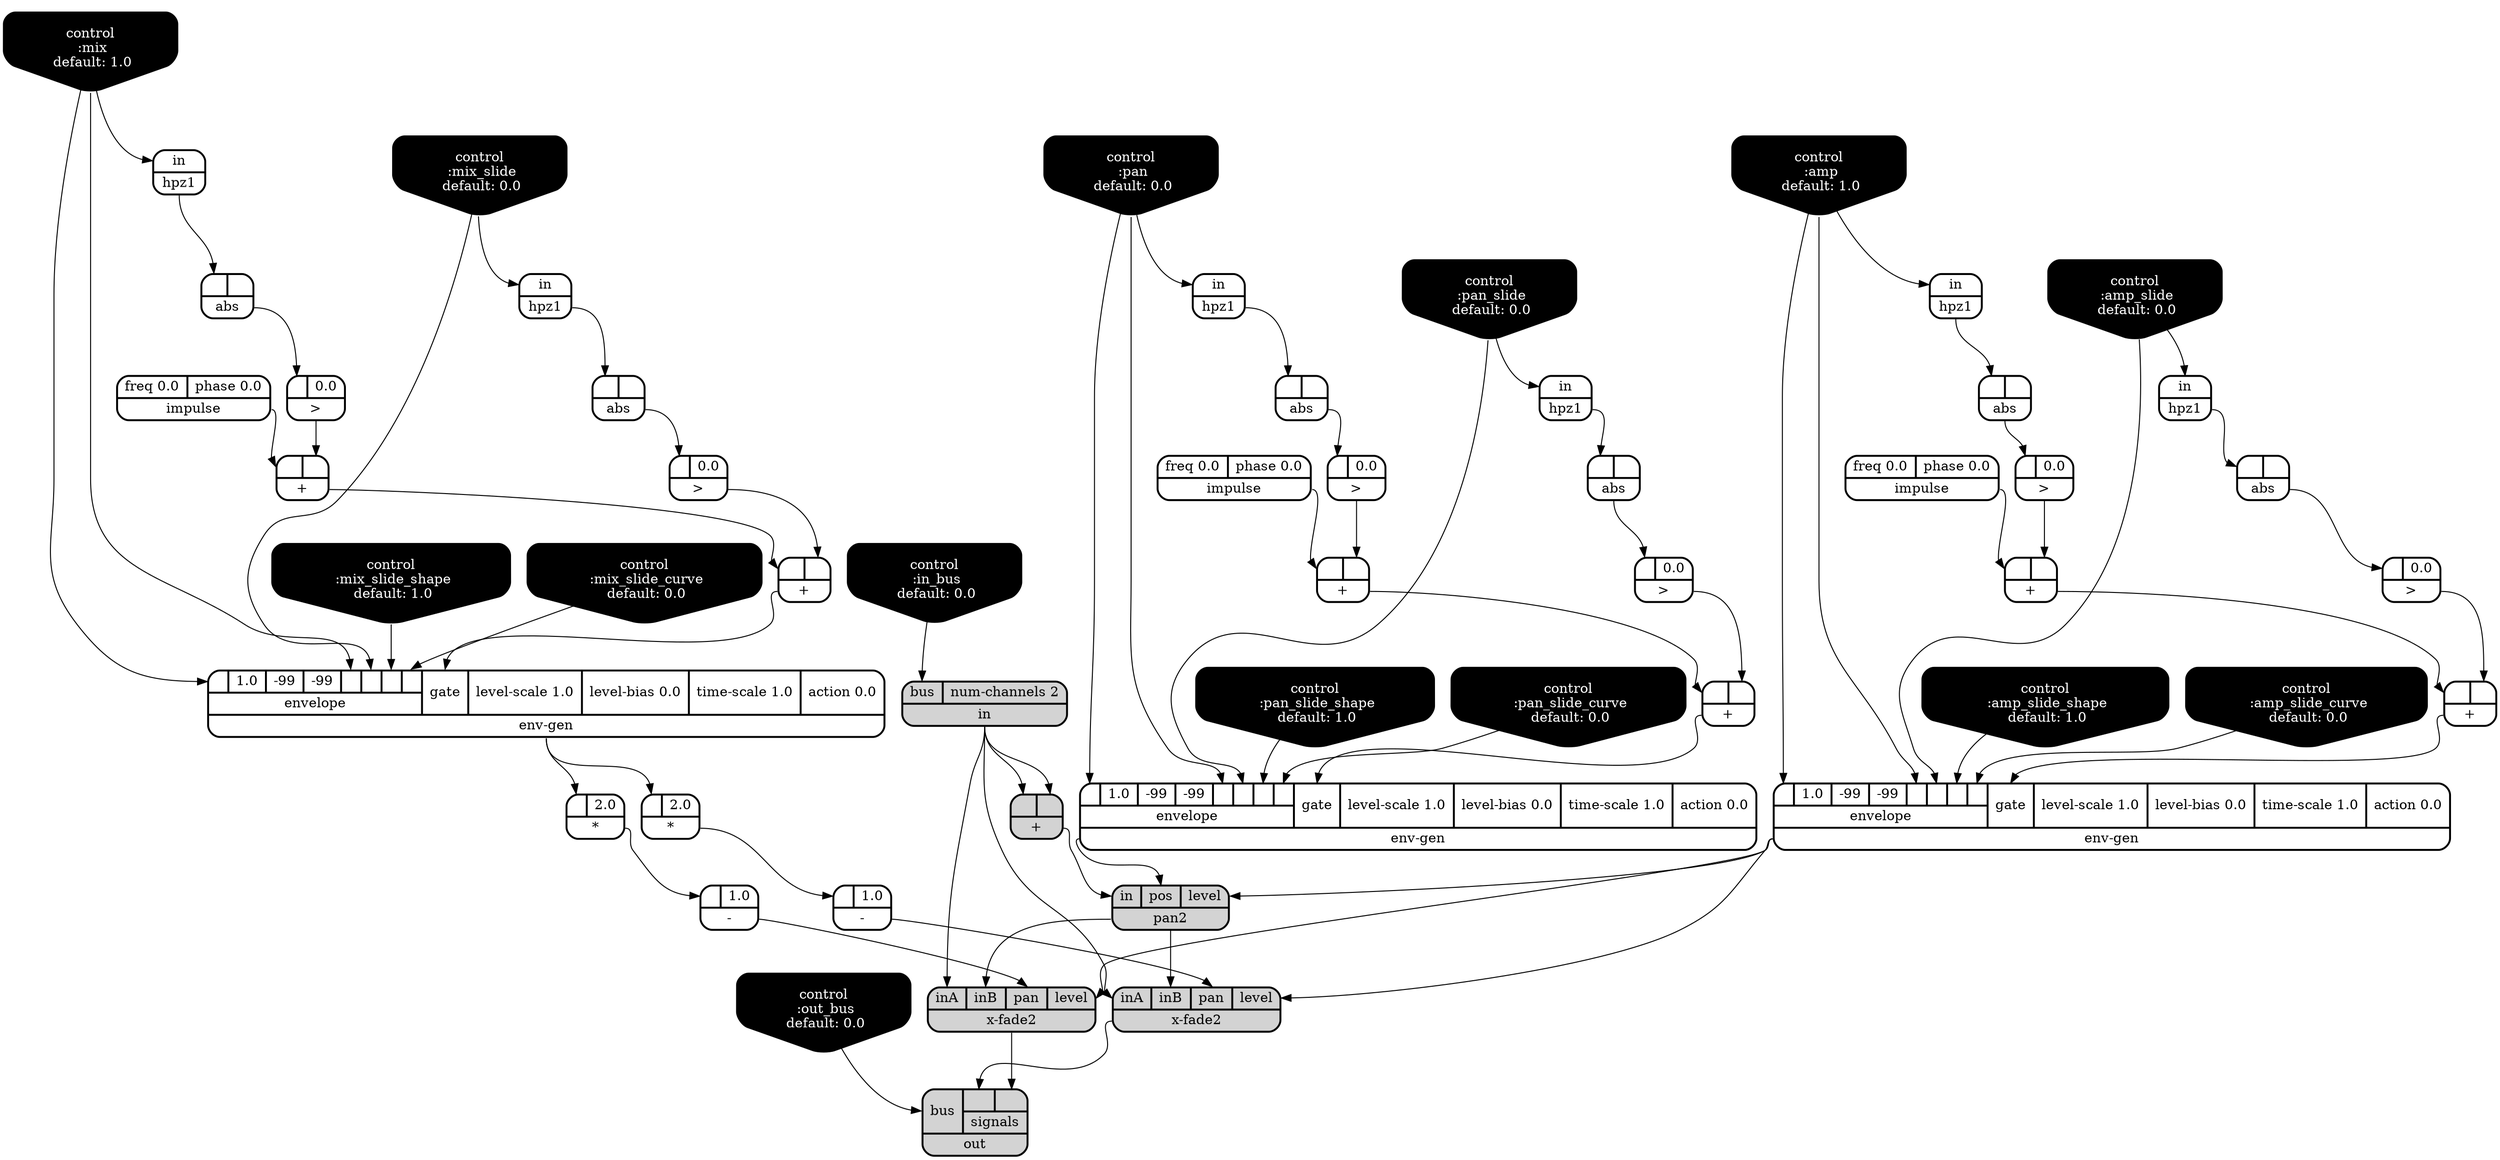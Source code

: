 digraph synthdef {
47 [label = "{{ <a> |<b> 2.0} |<__UG_NAME__>* }" style="bold, rounded" shape=record rankdir=LR];
50 [label = "{{ <a> |<b> 2.0} |<__UG_NAME__>* }" style="bold, rounded" shape=record rankdir=LR];
24 [label = "{{ <a> |<b> } |<__UG_NAME__>+ }" style="bold, rounded" shape=record rankdir=LR];
28 [label = "{{ <a> |<b> } |<__UG_NAME__>+ }" style="bold, rounded" shape=record rankdir=LR];
32 [label = "{{ <a> |<b> } |<__UG_NAME__>+ }" style="bold, rounded" shape=record rankdir=LR];
36 [label = "{{ <a> |<b> } |<__UG_NAME__>+ }" style="bold, rounded" shape=record rankdir=LR];
37 [label = "{{ <a> |<b> } |<__UG_NAME__>+ }" style="bold, rounded" shape=record rankdir=LR];
40 [label = "{{ <a> |<b> } |<__UG_NAME__>+ }" style="filled, bold, rounded"  shape=record rankdir=LR];
44 [label = "{{ <a> |<b> } |<__UG_NAME__>+ }" style="bold, rounded" shape=record rankdir=LR];
48 [label = "{{ <a> |<b> 1.0} |<__UG_NAME__>- }" style="bold, rounded" shape=record rankdir=LR];
51 [label = "{{ <a> |<b> 1.0} |<__UG_NAME__>- }" style="bold, rounded" shape=record rankdir=LR];
17 [label = "{{ <a> |<b> 0.0} |<__UG_NAME__>\> }" style="bold, rounded" shape=record rankdir=LR];
23 [label = "{{ <a> |<b> 0.0} |<__UG_NAME__>\> }" style="bold, rounded" shape=record rankdir=LR];
27 [label = "{{ <a> |<b> 0.0} |<__UG_NAME__>\> }" style="bold, rounded" shape=record rankdir=LR];
31 [label = "{{ <a> |<b> 0.0} |<__UG_NAME__>\> }" style="bold, rounded" shape=record rankdir=LR];
35 [label = "{{ <a> |<b> 0.0} |<__UG_NAME__>\> }" style="bold, rounded" shape=record rankdir=LR];
43 [label = "{{ <a> |<b> 0.0} |<__UG_NAME__>\> }" style="bold, rounded" shape=record rankdir=LR];
16 [label = "{{ <a> |<b> } |<__UG_NAME__>abs }" style="bold, rounded" shape=record rankdir=LR];
19 [label = "{{ <a> |<b> } |<__UG_NAME__>abs }" style="bold, rounded" shape=record rankdir=LR];
22 [label = "{{ <a> |<b> } |<__UG_NAME__>abs }" style="bold, rounded" shape=record rankdir=LR];
26 [label = "{{ <a> |<b> } |<__UG_NAME__>abs }" style="bold, rounded" shape=record rankdir=LR];
34 [label = "{{ <a> |<b> } |<__UG_NAME__>abs }" style="bold, rounded" shape=record rankdir=LR];
42 [label = "{{ <a> |<b> } |<__UG_NAME__>abs }" style="bold, rounded" shape=record rankdir=LR];
0 [label = "control
 :amp
 default: 1.0" shape=invhouse style="rounded, filled, bold" fillcolor=black fontcolor=white ]; 
1 [label = "control
 :amp_slide
 default: 0.0" shape=invhouse style="rounded, filled, bold" fillcolor=black fontcolor=white ]; 
2 [label = "control
 :amp_slide_shape
 default: 1.0" shape=invhouse style="rounded, filled, bold" fillcolor=black fontcolor=white ]; 
3 [label = "control
 :amp_slide_curve
 default: 0.0" shape=invhouse style="rounded, filled, bold" fillcolor=black fontcolor=white ]; 
4 [label = "control
 :mix
 default: 1.0" shape=invhouse style="rounded, filled, bold" fillcolor=black fontcolor=white ]; 
5 [label = "control
 :mix_slide
 default: 0.0" shape=invhouse style="rounded, filled, bold" fillcolor=black fontcolor=white ]; 
6 [label = "control
 :mix_slide_shape
 default: 1.0" shape=invhouse style="rounded, filled, bold" fillcolor=black fontcolor=white ]; 
7 [label = "control
 :mix_slide_curve
 default: 0.0" shape=invhouse style="rounded, filled, bold" fillcolor=black fontcolor=white ]; 
8 [label = "control
 :pan
 default: 0.0" shape=invhouse style="rounded, filled, bold" fillcolor=black fontcolor=white ]; 
9 [label = "control
 :pan_slide
 default: 0.0" shape=invhouse style="rounded, filled, bold" fillcolor=black fontcolor=white ]; 
10 [label = "control
 :pan_slide_shape
 default: 1.0" shape=invhouse style="rounded, filled, bold" fillcolor=black fontcolor=white ]; 
11 [label = "control
 :pan_slide_curve
 default: 0.0" shape=invhouse style="rounded, filled, bold" fillcolor=black fontcolor=white ]; 
12 [label = "control
 :in_bus
 default: 0.0" shape=invhouse style="rounded, filled, bold" fillcolor=black fontcolor=white ]; 
13 [label = "control
 :out_bus
 default: 0.0" shape=invhouse style="rounded, filled, bold" fillcolor=black fontcolor=white ]; 
29 [label = "{{ {{<envelope___control___0>|1.0|-99|-99|<envelope___control___4>|<envelope___control___5>|<envelope___control___6>|<envelope___control___7>}|envelope}|<gate> gate|<level____scale> level-scale 1.0|<level____bias> level-bias 0.0|<time____scale> time-scale 1.0|<action> action 0.0} |<__UG_NAME__>env-gen }" style="bold, rounded" shape=record rankdir=LR];
38 [label = "{{ {{<envelope___control___0>|1.0|-99|-99|<envelope___control___4>|<envelope___control___5>|<envelope___control___6>|<envelope___control___7>}|envelope}|<gate> gate|<level____scale> level-scale 1.0|<level____bias> level-bias 0.0|<time____scale> time-scale 1.0|<action> action 0.0} |<__UG_NAME__>env-gen }" style="bold, rounded" shape=record rankdir=LR];
45 [label = "{{ {{<envelope___control___0>|1.0|-99|-99|<envelope___control___4>|<envelope___control___5>|<envelope___control___6>|<envelope___control___7>}|envelope}|<gate> gate|<level____scale> level-scale 1.0|<level____bias> level-bias 0.0|<time____scale> time-scale 1.0|<action> action 0.0} |<__UG_NAME__>env-gen }" style="bold, rounded" shape=record rankdir=LR];
14 [label = "{{ <in> in} |<__UG_NAME__>hpz1 }" style="bold, rounded" shape=record rankdir=LR];
15 [label = "{{ <in> in} |<__UG_NAME__>hpz1 }" style="bold, rounded" shape=record rankdir=LR];
18 [label = "{{ <in> in} |<__UG_NAME__>hpz1 }" style="bold, rounded" shape=record rankdir=LR];
21 [label = "{{ <in> in} |<__UG_NAME__>hpz1 }" style="bold, rounded" shape=record rankdir=LR];
25 [label = "{{ <in> in} |<__UG_NAME__>hpz1 }" style="bold, rounded" shape=record rankdir=LR];
41 [label = "{{ <in> in} |<__UG_NAME__>hpz1 }" style="bold, rounded" shape=record rankdir=LR];
20 [label = "{{ <freq> freq 0.0|<phase> phase 0.0} |<__UG_NAME__>impulse }" style="bold, rounded" shape=record rankdir=LR];
30 [label = "{{ <freq> freq 0.0|<phase> phase 0.0} |<__UG_NAME__>impulse }" style="bold, rounded" shape=record rankdir=LR];
33 [label = "{{ <freq> freq 0.0|<phase> phase 0.0} |<__UG_NAME__>impulse }" style="bold, rounded" shape=record rankdir=LR];
39 [label = "{{ <bus> bus|<num____channels> num-channels 2} |<__UG_NAME__>in }" style="filled, bold, rounded"  shape=record rankdir=LR];
53 [label = "{{ <bus> bus|{{<signals___x____fade2___0>|<signals___x____fade2___1>}|signals}} |<__UG_NAME__>out }" style="filled, bold, rounded"  shape=record rankdir=LR];
46 [label = "{{ <in> in|<pos> pos|<level> level} |<__UG_NAME__>pan2 }" style="filled, bold, rounded"  shape=record rankdir=LR];
49 [label = "{{ <ina> inA|<inb> inB|<pan> pan|<level> level} |<__UG_NAME__>x-fade2 }" style="filled, bold, rounded"  shape=record rankdir=LR];
52 [label = "{{ <ina> inA|<inb> inB|<pan> pan|<level> level} |<__UG_NAME__>x-fade2 }" style="filled, bold, rounded"  shape=record rankdir=LR];

29:__UG_NAME__ -> 47:a ;
29:__UG_NAME__ -> 50:a ;
23:__UG_NAME__ -> 24:b ;
20:__UG_NAME__ -> 24:a ;
27:__UG_NAME__ -> 28:b ;
24:__UG_NAME__ -> 28:a ;
31:__UG_NAME__ -> 32:b ;
30:__UG_NAME__ -> 32:a ;
35:__UG_NAME__ -> 36:b ;
33:__UG_NAME__ -> 36:a ;
17:__UG_NAME__ -> 37:b ;
36:__UG_NAME__ -> 37:a ;
39:__UG_NAME__ -> 40:b ;
39:__UG_NAME__ -> 40:a ;
43:__UG_NAME__ -> 44:b ;
32:__UG_NAME__ -> 44:a ;
47:__UG_NAME__ -> 48:a ;
50:__UG_NAME__ -> 51:a ;
16:__UG_NAME__ -> 17:a ;
22:__UG_NAME__ -> 23:a ;
26:__UG_NAME__ -> 27:a ;
19:__UG_NAME__ -> 31:a ;
34:__UG_NAME__ -> 35:a ;
42:__UG_NAME__ -> 43:a ;
15:__UG_NAME__ -> 16:a ;
18:__UG_NAME__ -> 19:a ;
21:__UG_NAME__ -> 22:a ;
25:__UG_NAME__ -> 26:a ;
14:__UG_NAME__ -> 34:a ;
41:__UG_NAME__ -> 42:a ;
28:__UG_NAME__ -> 29:gate ;
4:__UG_NAME__ -> 29:envelope___control___0 ;
4:__UG_NAME__ -> 29:envelope___control___4 ;
5:__UG_NAME__ -> 29:envelope___control___5 ;
6:__UG_NAME__ -> 29:envelope___control___6 ;
7:__UG_NAME__ -> 29:envelope___control___7 ;
37:__UG_NAME__ -> 38:gate ;
8:__UG_NAME__ -> 38:envelope___control___0 ;
8:__UG_NAME__ -> 38:envelope___control___4 ;
9:__UG_NAME__ -> 38:envelope___control___5 ;
10:__UG_NAME__ -> 38:envelope___control___6 ;
11:__UG_NAME__ -> 38:envelope___control___7 ;
44:__UG_NAME__ -> 45:gate ;
0:__UG_NAME__ -> 45:envelope___control___0 ;
0:__UG_NAME__ -> 45:envelope___control___4 ;
1:__UG_NAME__ -> 45:envelope___control___5 ;
2:__UG_NAME__ -> 45:envelope___control___6 ;
3:__UG_NAME__ -> 45:envelope___control___7 ;
8:__UG_NAME__ -> 14:in ;
9:__UG_NAME__ -> 15:in ;
0:__UG_NAME__ -> 18:in ;
4:__UG_NAME__ -> 21:in ;
5:__UG_NAME__ -> 25:in ;
1:__UG_NAME__ -> 41:in ;
12:__UG_NAME__ -> 39:bus ;
52:__UG_NAME__ -> 53:signals___x____fade2___0 ;
49:__UG_NAME__ -> 53:signals___x____fade2___1 ;
13:__UG_NAME__ -> 53:bus ;
45:__UG_NAME__ -> 46:level ;
38:__UG_NAME__ -> 46:pos ;
40:__UG_NAME__ -> 46:in ;
45:__UG_NAME__ -> 49:level ;
48:__UG_NAME__ -> 49:pan ;
46:__UG_NAME__ -> 49:inb ;
39:__UG_NAME__ -> 49:ina ;
45:__UG_NAME__ -> 52:level ;
51:__UG_NAME__ -> 52:pan ;
46:__UG_NAME__ -> 52:inb ;
39:__UG_NAME__ -> 52:ina ;

}